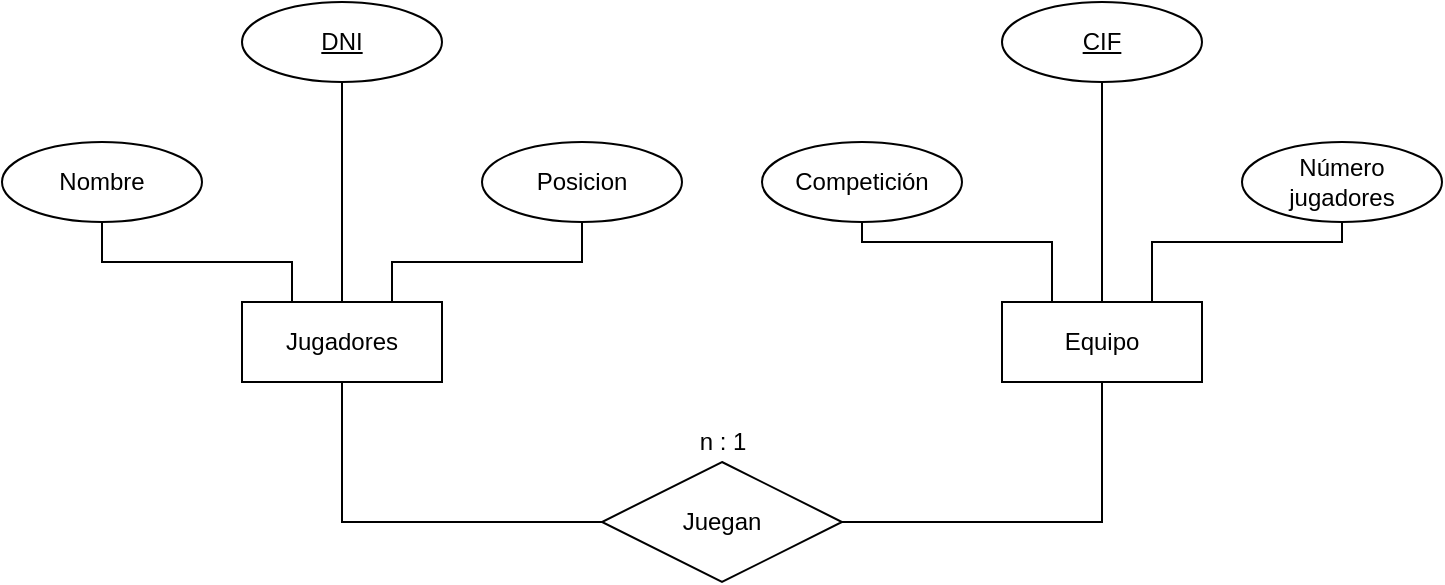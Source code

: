 <mxfile version="13.7.9" type="device"><diagram id="S2eXuUNqDcBU31o0iEdR" name="Página-1"><mxGraphModel dx="852" dy="494" grid="1" gridSize="10" guides="1" tooltips="1" connect="1" arrows="1" fold="1" page="1" pageScale="1" pageWidth="827" pageHeight="1169" math="0" shadow="0"><root><mxCell id="0"/><mxCell id="1" parent="0"/><mxCell id="BU_YqKX8awVYKWSVd8pQ-10" style="edgeStyle=orthogonalEdgeStyle;rounded=0;orthogonalLoop=1;jettySize=auto;html=1;exitX=0.5;exitY=1;exitDx=0;exitDy=0;entryX=0;entryY=0.5;entryDx=0;entryDy=0;endArrow=none;endFill=0;" parent="1" source="BU_YqKX8awVYKWSVd8pQ-1" target="BU_YqKX8awVYKWSVd8pQ-3" edge="1"><mxGeometry relative="1" as="geometry"/></mxCell><mxCell id="BU_YqKX8awVYKWSVd8pQ-1" value="Jugadores" style="whiteSpace=wrap;html=1;align=center;" parent="1" vertex="1"><mxGeometry x="140" y="160" width="100" height="40" as="geometry"/></mxCell><mxCell id="BU_YqKX8awVYKWSVd8pQ-14" style="edgeStyle=orthogonalEdgeStyle;rounded=0;orthogonalLoop=1;jettySize=auto;html=1;entryX=1;entryY=0.5;entryDx=0;entryDy=0;endArrow=none;endFill=0;" parent="1" source="BU_YqKX8awVYKWSVd8pQ-2" target="BU_YqKX8awVYKWSVd8pQ-3" edge="1"><mxGeometry relative="1" as="geometry"><Array as="points"><mxPoint x="570" y="270"/></Array></mxGeometry></mxCell><mxCell id="BU_YqKX8awVYKWSVd8pQ-2" value="Equipo" style="whiteSpace=wrap;html=1;align=center;" parent="1" vertex="1"><mxGeometry x="520" y="160" width="100" height="40" as="geometry"/></mxCell><mxCell id="BU_YqKX8awVYKWSVd8pQ-3" value="Juegan" style="shape=rhombus;perimeter=rhombusPerimeter;whiteSpace=wrap;html=1;align=center;" parent="1" vertex="1"><mxGeometry x="320" y="240" width="120" height="60" as="geometry"/></mxCell><mxCell id="BU_YqKX8awVYKWSVd8pQ-15" style="edgeStyle=orthogonalEdgeStyle;rounded=0;orthogonalLoop=1;jettySize=auto;html=1;exitX=0.5;exitY=1;exitDx=0;exitDy=0;entryX=0.25;entryY=0;entryDx=0;entryDy=0;endArrow=none;endFill=0;" parent="1" source="BU_YqKX8awVYKWSVd8pQ-4" target="BU_YqKX8awVYKWSVd8pQ-1" edge="1"><mxGeometry relative="1" as="geometry"/></mxCell><mxCell id="BU_YqKX8awVYKWSVd8pQ-4" value="Nombre" style="ellipse;whiteSpace=wrap;html=1;align=center;" parent="1" vertex="1"><mxGeometry x="20" y="80" width="100" height="40" as="geometry"/></mxCell><mxCell id="BU_YqKX8awVYKWSVd8pQ-17" style="edgeStyle=orthogonalEdgeStyle;rounded=0;orthogonalLoop=1;jettySize=auto;html=1;entryX=0.75;entryY=0;entryDx=0;entryDy=0;endArrow=none;endFill=0;" parent="1" source="BU_YqKX8awVYKWSVd8pQ-5" target="BU_YqKX8awVYKWSVd8pQ-1" edge="1"><mxGeometry relative="1" as="geometry"><Array as="points"><mxPoint x="310" y="140"/><mxPoint x="215" y="140"/></Array></mxGeometry></mxCell><mxCell id="BU_YqKX8awVYKWSVd8pQ-5" value="Posicion" style="ellipse;whiteSpace=wrap;html=1;align=center;" parent="1" vertex="1"><mxGeometry x="260" y="80" width="100" height="40" as="geometry"/></mxCell><mxCell id="BU_YqKX8awVYKWSVd8pQ-16" style="edgeStyle=orthogonalEdgeStyle;rounded=0;orthogonalLoop=1;jettySize=auto;html=1;entryX=0.5;entryY=0;entryDx=0;entryDy=0;endArrow=none;endFill=0;" parent="1" source="BU_YqKX8awVYKWSVd8pQ-6" target="BU_YqKX8awVYKWSVd8pQ-1" edge="1"><mxGeometry relative="1" as="geometry"/></mxCell><mxCell id="BU_YqKX8awVYKWSVd8pQ-6" value="DNI" style="ellipse;whiteSpace=wrap;html=1;align=center;fontStyle=4;" parent="1" vertex="1"><mxGeometry x="140" y="10" width="100" height="40" as="geometry"/></mxCell><mxCell id="BU_YqKX8awVYKWSVd8pQ-19" style="edgeStyle=orthogonalEdgeStyle;rounded=0;orthogonalLoop=1;jettySize=auto;html=1;entryX=0.25;entryY=0;entryDx=0;entryDy=0;endArrow=none;endFill=0;" parent="1" source="BU_YqKX8awVYKWSVd8pQ-7" target="BU_YqKX8awVYKWSVd8pQ-2" edge="1"><mxGeometry relative="1" as="geometry"><Array as="points"><mxPoint x="450" y="130"/><mxPoint x="545" y="130"/></Array></mxGeometry></mxCell><mxCell id="BU_YqKX8awVYKWSVd8pQ-7" value="Competición" style="ellipse;whiteSpace=wrap;html=1;align=center;" parent="1" vertex="1"><mxGeometry x="400" y="80" width="100" height="40" as="geometry"/></mxCell><mxCell id="BU_YqKX8awVYKWSVd8pQ-20" style="edgeStyle=orthogonalEdgeStyle;rounded=0;orthogonalLoop=1;jettySize=auto;html=1;entryX=0.75;entryY=0;entryDx=0;entryDy=0;endArrow=none;endFill=0;" parent="1" source="BU_YqKX8awVYKWSVd8pQ-8" target="BU_YqKX8awVYKWSVd8pQ-2" edge="1"><mxGeometry relative="1" as="geometry"><Array as="points"><mxPoint x="690" y="130"/><mxPoint x="595" y="130"/></Array></mxGeometry></mxCell><mxCell id="BU_YqKX8awVYKWSVd8pQ-8" value="Número jugadores" style="ellipse;whiteSpace=wrap;html=1;align=center;" parent="1" vertex="1"><mxGeometry x="640" y="80" width="100" height="40" as="geometry"/></mxCell><mxCell id="BU_YqKX8awVYKWSVd8pQ-18" style="edgeStyle=orthogonalEdgeStyle;rounded=0;orthogonalLoop=1;jettySize=auto;html=1;endArrow=none;endFill=0;" parent="1" source="BU_YqKX8awVYKWSVd8pQ-9" target="BU_YqKX8awVYKWSVd8pQ-2" edge="1"><mxGeometry relative="1" as="geometry"/></mxCell><mxCell id="BU_YqKX8awVYKWSVd8pQ-9" value="CIF" style="ellipse;whiteSpace=wrap;html=1;align=center;fontStyle=4;" parent="1" vertex="1"><mxGeometry x="520" y="10" width="100" height="40" as="geometry"/></mxCell><mxCell id="yEOVNAAXOtPdeY9HRJbO-1" value="n : 1" style="text;html=1;resizable=0;autosize=1;align=center;verticalAlign=middle;points=[];fillColor=none;strokeColor=none;rounded=0;" vertex="1" parent="1"><mxGeometry x="360" y="220" width="40" height="20" as="geometry"/></mxCell></root></mxGraphModel></diagram></mxfile>